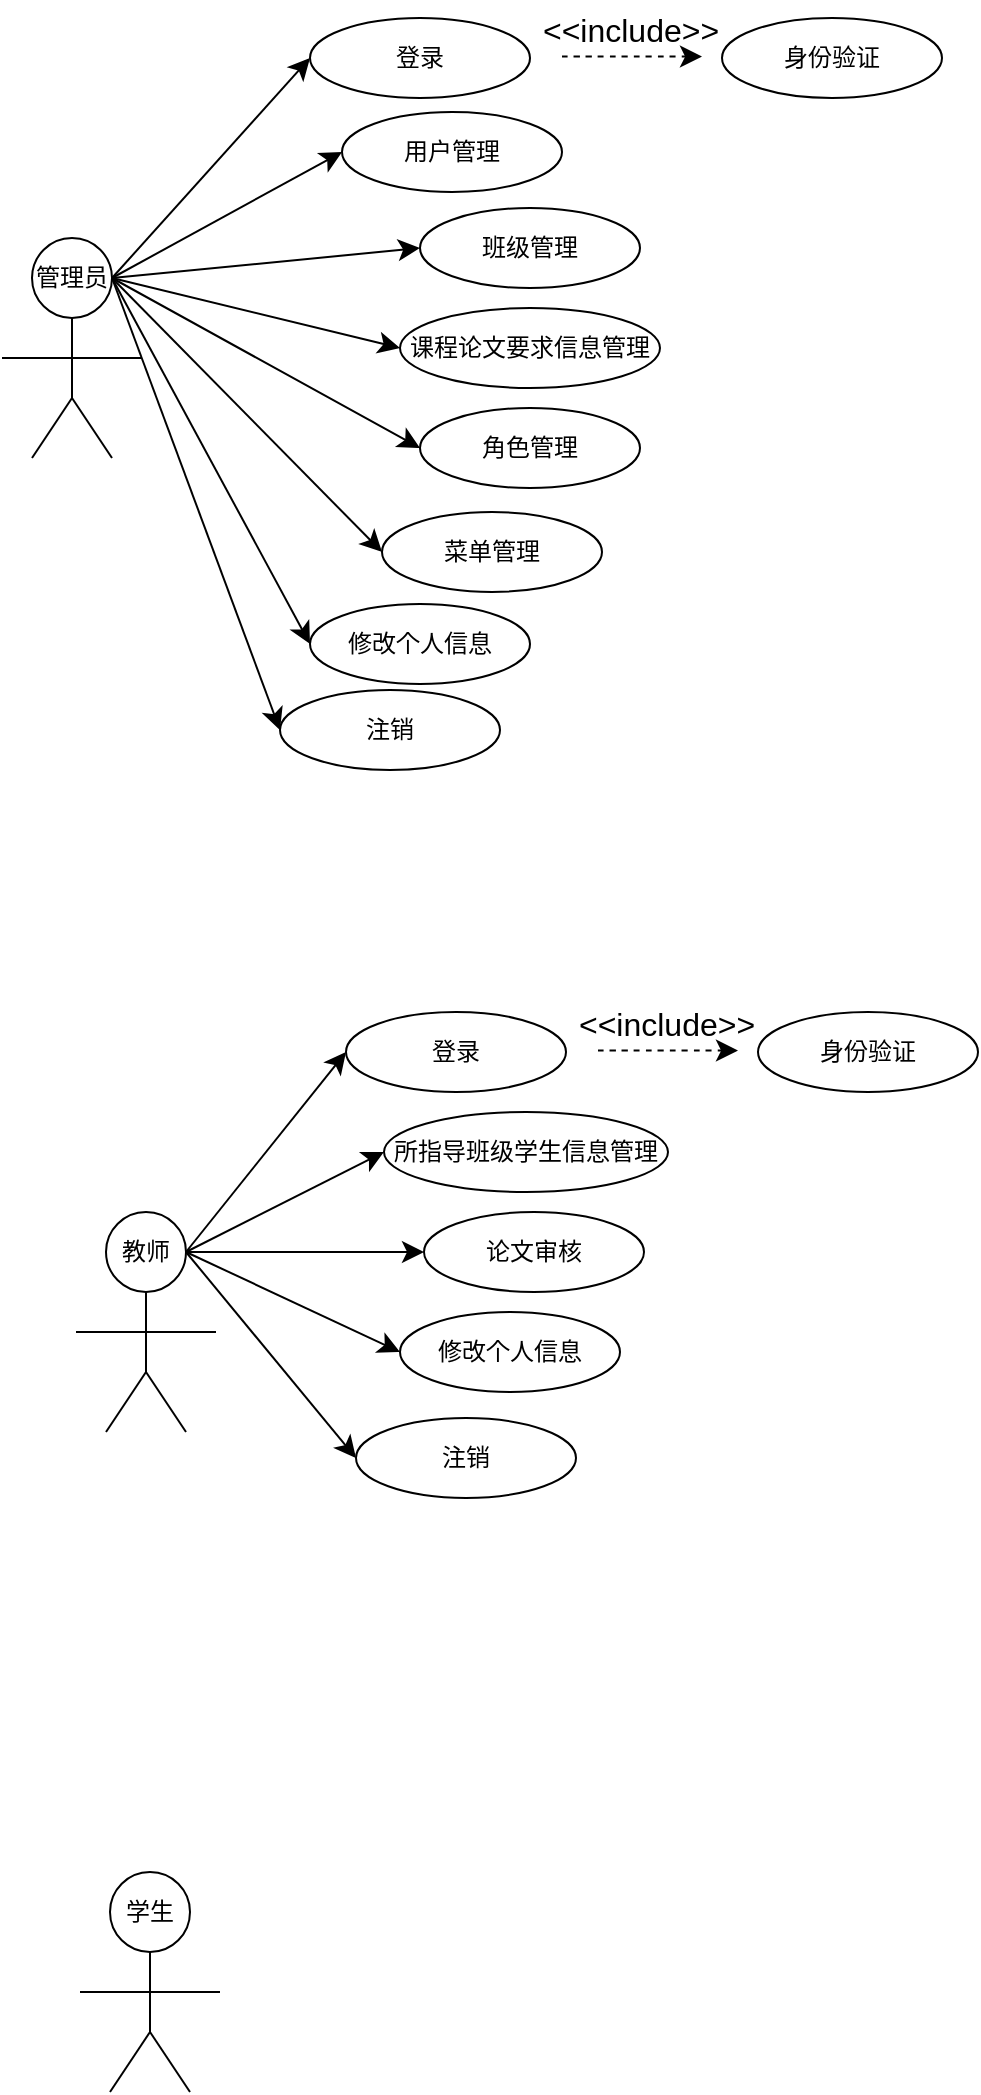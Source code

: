 <mxfile version="24.2.7" type="github">
  <diagram name="第 1 页" id="UQFz4RQ5BdOQuQtkXWNA">
    <mxGraphModel dx="747" dy="476" grid="0" gridSize="10" guides="0" tooltips="1" connect="1" arrows="1" fold="1" page="0" pageScale="1" pageWidth="827" pageHeight="1169" math="0" shadow="0">
      <root>
        <mxCell id="0" />
        <mxCell id="1" parent="0" />
        <mxCell id="vQjdyIGuHmJ7jAZlMQCY-8" value="" style="group" vertex="1" connectable="0" parent="1">
          <mxGeometry x="113" y="302" width="70" height="110" as="geometry" />
        </mxCell>
        <mxCell id="vQjdyIGuHmJ7jAZlMQCY-1" value="管理员" style="ellipse;whiteSpace=wrap;html=1;aspect=fixed;" vertex="1" parent="vQjdyIGuHmJ7jAZlMQCY-8">
          <mxGeometry x="15" width="40" height="40" as="geometry" />
        </mxCell>
        <mxCell id="vQjdyIGuHmJ7jAZlMQCY-2" value="" style="endArrow=none;html=1;rounded=0;fontSize=12;startSize=8;endSize=8;curved=1;" edge="1" parent="vQjdyIGuHmJ7jAZlMQCY-8">
          <mxGeometry width="50" height="50" relative="1" as="geometry">
            <mxPoint y="60" as="sourcePoint" />
            <mxPoint x="70" y="60" as="targetPoint" />
          </mxGeometry>
        </mxCell>
        <mxCell id="vQjdyIGuHmJ7jAZlMQCY-5" value="" style="endArrow=none;html=1;rounded=0;fontSize=12;startSize=8;endSize=8;curved=1;entryX=0.5;entryY=1;entryDx=0;entryDy=0;" edge="1" parent="vQjdyIGuHmJ7jAZlMQCY-8" target="vQjdyIGuHmJ7jAZlMQCY-1">
          <mxGeometry width="50" height="50" relative="1" as="geometry">
            <mxPoint x="35" y="80" as="sourcePoint" />
            <mxPoint x="85" y="70" as="targetPoint" />
          </mxGeometry>
        </mxCell>
        <mxCell id="vQjdyIGuHmJ7jAZlMQCY-6" value="" style="endArrow=none;html=1;rounded=0;fontSize=12;startSize=8;endSize=8;curved=1;" edge="1" parent="vQjdyIGuHmJ7jAZlMQCY-8">
          <mxGeometry width="50" height="50" relative="1" as="geometry">
            <mxPoint x="15" y="110" as="sourcePoint" />
            <mxPoint x="35" y="80" as="targetPoint" />
          </mxGeometry>
        </mxCell>
        <mxCell id="vQjdyIGuHmJ7jAZlMQCY-7" value="" style="endArrow=none;html=1;rounded=0;fontSize=12;startSize=8;endSize=8;curved=1;" edge="1" parent="vQjdyIGuHmJ7jAZlMQCY-8">
          <mxGeometry width="50" height="50" relative="1" as="geometry">
            <mxPoint x="55" y="110" as="sourcePoint" />
            <mxPoint x="35" y="80" as="targetPoint" />
          </mxGeometry>
        </mxCell>
        <mxCell id="vQjdyIGuHmJ7jAZlMQCY-9" value="" style="group" vertex="1" connectable="0" parent="1">
          <mxGeometry x="150" y="789" width="70" height="110" as="geometry" />
        </mxCell>
        <mxCell id="vQjdyIGuHmJ7jAZlMQCY-10" value="教师" style="ellipse;whiteSpace=wrap;html=1;aspect=fixed;" vertex="1" parent="vQjdyIGuHmJ7jAZlMQCY-9">
          <mxGeometry x="15" width="40" height="40" as="geometry" />
        </mxCell>
        <mxCell id="vQjdyIGuHmJ7jAZlMQCY-11" value="" style="endArrow=none;html=1;rounded=0;fontSize=12;startSize=8;endSize=8;curved=1;" edge="1" parent="vQjdyIGuHmJ7jAZlMQCY-9">
          <mxGeometry width="50" height="50" relative="1" as="geometry">
            <mxPoint y="60" as="sourcePoint" />
            <mxPoint x="70" y="60" as="targetPoint" />
          </mxGeometry>
        </mxCell>
        <mxCell id="vQjdyIGuHmJ7jAZlMQCY-12" value="" style="endArrow=none;html=1;rounded=0;fontSize=12;startSize=8;endSize=8;curved=1;entryX=0.5;entryY=1;entryDx=0;entryDy=0;" edge="1" parent="vQjdyIGuHmJ7jAZlMQCY-9" target="vQjdyIGuHmJ7jAZlMQCY-10">
          <mxGeometry width="50" height="50" relative="1" as="geometry">
            <mxPoint x="35" y="80" as="sourcePoint" />
            <mxPoint x="85" y="70" as="targetPoint" />
          </mxGeometry>
        </mxCell>
        <mxCell id="vQjdyIGuHmJ7jAZlMQCY-13" value="" style="endArrow=none;html=1;rounded=0;fontSize=12;startSize=8;endSize=8;curved=1;" edge="1" parent="vQjdyIGuHmJ7jAZlMQCY-9">
          <mxGeometry width="50" height="50" relative="1" as="geometry">
            <mxPoint x="15" y="110" as="sourcePoint" />
            <mxPoint x="35" y="80" as="targetPoint" />
          </mxGeometry>
        </mxCell>
        <mxCell id="vQjdyIGuHmJ7jAZlMQCY-14" value="" style="endArrow=none;html=1;rounded=0;fontSize=12;startSize=8;endSize=8;curved=1;" edge="1" parent="vQjdyIGuHmJ7jAZlMQCY-9">
          <mxGeometry width="50" height="50" relative="1" as="geometry">
            <mxPoint x="55" y="110" as="sourcePoint" />
            <mxPoint x="35" y="80" as="targetPoint" />
          </mxGeometry>
        </mxCell>
        <mxCell id="vQjdyIGuHmJ7jAZlMQCY-21" value="" style="group" vertex="1" connectable="0" parent="1">
          <mxGeometry x="152" y="1119" width="70" height="110" as="geometry" />
        </mxCell>
        <mxCell id="vQjdyIGuHmJ7jAZlMQCY-22" value="学生" style="ellipse;whiteSpace=wrap;html=1;aspect=fixed;" vertex="1" parent="vQjdyIGuHmJ7jAZlMQCY-21">
          <mxGeometry x="15" width="40" height="40" as="geometry" />
        </mxCell>
        <mxCell id="vQjdyIGuHmJ7jAZlMQCY-23" value="" style="endArrow=none;html=1;rounded=0;fontSize=12;startSize=8;endSize=8;curved=1;" edge="1" parent="vQjdyIGuHmJ7jAZlMQCY-21">
          <mxGeometry width="50" height="50" relative="1" as="geometry">
            <mxPoint y="60" as="sourcePoint" />
            <mxPoint x="70" y="60" as="targetPoint" />
          </mxGeometry>
        </mxCell>
        <mxCell id="vQjdyIGuHmJ7jAZlMQCY-24" value="" style="endArrow=none;html=1;rounded=0;fontSize=12;startSize=8;endSize=8;curved=1;entryX=0.5;entryY=1;entryDx=0;entryDy=0;" edge="1" parent="vQjdyIGuHmJ7jAZlMQCY-21" target="vQjdyIGuHmJ7jAZlMQCY-22">
          <mxGeometry width="50" height="50" relative="1" as="geometry">
            <mxPoint x="35" y="80" as="sourcePoint" />
            <mxPoint x="85" y="70" as="targetPoint" />
          </mxGeometry>
        </mxCell>
        <mxCell id="vQjdyIGuHmJ7jAZlMQCY-25" value="" style="endArrow=none;html=1;rounded=0;fontSize=12;startSize=8;endSize=8;curved=1;" edge="1" parent="vQjdyIGuHmJ7jAZlMQCY-21">
          <mxGeometry width="50" height="50" relative="1" as="geometry">
            <mxPoint x="15" y="110" as="sourcePoint" />
            <mxPoint x="35" y="80" as="targetPoint" />
          </mxGeometry>
        </mxCell>
        <mxCell id="vQjdyIGuHmJ7jAZlMQCY-26" value="" style="endArrow=none;html=1;rounded=0;fontSize=12;startSize=8;endSize=8;curved=1;" edge="1" parent="vQjdyIGuHmJ7jAZlMQCY-21">
          <mxGeometry width="50" height="50" relative="1" as="geometry">
            <mxPoint x="55" y="110" as="sourcePoint" />
            <mxPoint x="35" y="80" as="targetPoint" />
          </mxGeometry>
        </mxCell>
        <mxCell id="vQjdyIGuHmJ7jAZlMQCY-28" value="用户管理" style="ellipse;whiteSpace=wrap;html=1;" vertex="1" parent="1">
          <mxGeometry x="283" y="239" width="110" height="40" as="geometry" />
        </mxCell>
        <mxCell id="vQjdyIGuHmJ7jAZlMQCY-29" style="edgeStyle=none;curved=1;rounded=0;orthogonalLoop=1;jettySize=auto;html=1;exitX=1;exitY=0.5;exitDx=0;exitDy=0;entryX=0;entryY=0.5;entryDx=0;entryDy=0;fontSize=12;startSize=8;endSize=8;" edge="1" parent="1" source="vQjdyIGuHmJ7jAZlMQCY-1" target="vQjdyIGuHmJ7jAZlMQCY-28">
          <mxGeometry relative="1" as="geometry" />
        </mxCell>
        <mxCell id="vQjdyIGuHmJ7jAZlMQCY-31" value="班级管理" style="ellipse;whiteSpace=wrap;html=1;" vertex="1" parent="1">
          <mxGeometry x="322" y="287" width="110" height="40" as="geometry" />
        </mxCell>
        <mxCell id="vQjdyIGuHmJ7jAZlMQCY-30" style="edgeStyle=none;curved=1;rounded=0;orthogonalLoop=1;jettySize=auto;html=1;exitX=1;exitY=0.5;exitDx=0;exitDy=0;fontSize=12;startSize=8;endSize=8;entryX=0;entryY=0.5;entryDx=0;entryDy=0;" edge="1" parent="1" source="vQjdyIGuHmJ7jAZlMQCY-1" target="vQjdyIGuHmJ7jAZlMQCY-31">
          <mxGeometry relative="1" as="geometry">
            <mxPoint x="278" y="322.0" as="targetPoint" />
          </mxGeometry>
        </mxCell>
        <mxCell id="vQjdyIGuHmJ7jAZlMQCY-32" value="课程论文要求信息管理" style="ellipse;whiteSpace=wrap;html=1;" vertex="1" parent="1">
          <mxGeometry x="312" y="337" width="130" height="40" as="geometry" />
        </mxCell>
        <mxCell id="vQjdyIGuHmJ7jAZlMQCY-33" style="edgeStyle=none;curved=1;rounded=0;orthogonalLoop=1;jettySize=auto;html=1;exitX=1;exitY=0.5;exitDx=0;exitDy=0;entryX=0;entryY=0.5;entryDx=0;entryDy=0;fontSize=12;startSize=8;endSize=8;" edge="1" parent="1" source="vQjdyIGuHmJ7jAZlMQCY-1" target="vQjdyIGuHmJ7jAZlMQCY-32">
          <mxGeometry relative="1" as="geometry" />
        </mxCell>
        <mxCell id="vQjdyIGuHmJ7jAZlMQCY-34" value="角色管理" style="ellipse;whiteSpace=wrap;html=1;" vertex="1" parent="1">
          <mxGeometry x="322" y="387" width="110" height="40" as="geometry" />
        </mxCell>
        <mxCell id="vQjdyIGuHmJ7jAZlMQCY-35" style="edgeStyle=none;curved=1;rounded=0;orthogonalLoop=1;jettySize=auto;html=1;exitX=1;exitY=0.5;exitDx=0;exitDy=0;entryX=0;entryY=0.5;entryDx=0;entryDy=0;fontSize=12;startSize=8;endSize=8;" edge="1" parent="1" source="vQjdyIGuHmJ7jAZlMQCY-1" target="vQjdyIGuHmJ7jAZlMQCY-34">
          <mxGeometry relative="1" as="geometry" />
        </mxCell>
        <mxCell id="vQjdyIGuHmJ7jAZlMQCY-36" value="菜单管理" style="ellipse;whiteSpace=wrap;html=1;" vertex="1" parent="1">
          <mxGeometry x="303" y="439" width="110" height="40" as="geometry" />
        </mxCell>
        <mxCell id="vQjdyIGuHmJ7jAZlMQCY-37" style="edgeStyle=none;curved=1;rounded=0;orthogonalLoop=1;jettySize=auto;html=1;exitX=1;exitY=0.5;exitDx=0;exitDy=0;entryX=0;entryY=0.5;entryDx=0;entryDy=0;fontSize=12;startSize=8;endSize=8;" edge="1" parent="1" source="vQjdyIGuHmJ7jAZlMQCY-1" target="vQjdyIGuHmJ7jAZlMQCY-36">
          <mxGeometry relative="1" as="geometry" />
        </mxCell>
        <mxCell id="vQjdyIGuHmJ7jAZlMQCY-38" value="登录" style="ellipse;whiteSpace=wrap;html=1;" vertex="1" parent="1">
          <mxGeometry x="267" y="192" width="110" height="40" as="geometry" />
        </mxCell>
        <mxCell id="vQjdyIGuHmJ7jAZlMQCY-40" style="edgeStyle=none;curved=1;rounded=0;orthogonalLoop=1;jettySize=auto;html=1;exitX=1;exitY=0.5;exitDx=0;exitDy=0;entryX=0;entryY=0.5;entryDx=0;entryDy=0;fontSize=12;startSize=8;endSize=8;" edge="1" parent="1" source="vQjdyIGuHmJ7jAZlMQCY-1" target="vQjdyIGuHmJ7jAZlMQCY-38">
          <mxGeometry relative="1" as="geometry" />
        </mxCell>
        <mxCell id="vQjdyIGuHmJ7jAZlMQCY-43" value="" style="endArrow=classic;html=1;rounded=0;fontSize=12;startSize=8;endSize=8;curved=1;dashed=1;" edge="1" parent="1">
          <mxGeometry width="50" height="50" relative="1" as="geometry">
            <mxPoint x="393" y="211.29" as="sourcePoint" />
            <mxPoint x="463" y="211.29" as="targetPoint" />
          </mxGeometry>
        </mxCell>
        <mxCell id="vQjdyIGuHmJ7jAZlMQCY-44" value="身份验证" style="ellipse;whiteSpace=wrap;html=1;" vertex="1" parent="1">
          <mxGeometry x="473" y="192" width="110" height="40" as="geometry" />
        </mxCell>
        <mxCell id="vQjdyIGuHmJ7jAZlMQCY-45" value="&amp;lt;&amp;lt;include&amp;gt;&amp;gt;" style="text;html=1;align=center;verticalAlign=middle;resizable=0;points=[];autosize=1;strokeColor=none;fillColor=none;fontSize=16;" vertex="1" parent="1">
          <mxGeometry x="372" y="183" width="110" height="30" as="geometry" />
        </mxCell>
        <mxCell id="vQjdyIGuHmJ7jAZlMQCY-46" value="修改个人信息" style="ellipse;whiteSpace=wrap;html=1;" vertex="1" parent="1">
          <mxGeometry x="267" y="485" width="110" height="40" as="geometry" />
        </mxCell>
        <mxCell id="vQjdyIGuHmJ7jAZlMQCY-47" style="edgeStyle=none;curved=1;rounded=0;orthogonalLoop=1;jettySize=auto;html=1;exitX=1;exitY=0.5;exitDx=0;exitDy=0;entryX=0;entryY=0.5;entryDx=0;entryDy=0;fontSize=12;startSize=8;endSize=8;" edge="1" parent="1" source="vQjdyIGuHmJ7jAZlMQCY-1" target="vQjdyIGuHmJ7jAZlMQCY-46">
          <mxGeometry relative="1" as="geometry" />
        </mxCell>
        <mxCell id="vQjdyIGuHmJ7jAZlMQCY-48" value="登录" style="ellipse;whiteSpace=wrap;html=1;" vertex="1" parent="1">
          <mxGeometry x="285" y="689" width="110" height="40" as="geometry" />
        </mxCell>
        <mxCell id="vQjdyIGuHmJ7jAZlMQCY-49" value="" style="endArrow=classic;html=1;rounded=0;fontSize=12;startSize=8;endSize=8;curved=1;dashed=1;" edge="1" parent="1">
          <mxGeometry width="50" height="50" relative="1" as="geometry">
            <mxPoint x="411" y="708.29" as="sourcePoint" />
            <mxPoint x="481" y="708.29" as="targetPoint" />
          </mxGeometry>
        </mxCell>
        <mxCell id="vQjdyIGuHmJ7jAZlMQCY-50" value="身份验证" style="ellipse;whiteSpace=wrap;html=1;" vertex="1" parent="1">
          <mxGeometry x="491" y="689" width="110" height="40" as="geometry" />
        </mxCell>
        <mxCell id="vQjdyIGuHmJ7jAZlMQCY-51" value="&amp;lt;&amp;lt;include&amp;gt;&amp;gt;" style="text;html=1;align=center;verticalAlign=middle;resizable=0;points=[];autosize=1;strokeColor=none;fillColor=none;fontSize=16;" vertex="1" parent="1">
          <mxGeometry x="390" y="680" width="110" height="30" as="geometry" />
        </mxCell>
        <mxCell id="vQjdyIGuHmJ7jAZlMQCY-52" style="edgeStyle=none;curved=1;rounded=0;orthogonalLoop=1;jettySize=auto;html=1;exitX=1;exitY=0.5;exitDx=0;exitDy=0;entryX=0;entryY=0.5;entryDx=0;entryDy=0;fontSize=12;startSize=8;endSize=8;" edge="1" parent="1" source="vQjdyIGuHmJ7jAZlMQCY-10" target="vQjdyIGuHmJ7jAZlMQCY-48">
          <mxGeometry relative="1" as="geometry" />
        </mxCell>
        <mxCell id="vQjdyIGuHmJ7jAZlMQCY-53" value="所指导班级学生信息管理" style="ellipse;whiteSpace=wrap;html=1;" vertex="1" parent="1">
          <mxGeometry x="304" y="739" width="142" height="40" as="geometry" />
        </mxCell>
        <mxCell id="vQjdyIGuHmJ7jAZlMQCY-54" style="edgeStyle=none;curved=1;rounded=0;orthogonalLoop=1;jettySize=auto;html=1;exitX=1;exitY=0.5;exitDx=0;exitDy=0;entryX=0;entryY=0.5;entryDx=0;entryDy=0;fontSize=12;startSize=8;endSize=8;" edge="1" parent="1" source="vQjdyIGuHmJ7jAZlMQCY-10" target="vQjdyIGuHmJ7jAZlMQCY-53">
          <mxGeometry relative="1" as="geometry" />
        </mxCell>
        <mxCell id="vQjdyIGuHmJ7jAZlMQCY-55" value="论文审核" style="ellipse;whiteSpace=wrap;html=1;" vertex="1" parent="1">
          <mxGeometry x="324" y="789" width="110" height="40" as="geometry" />
        </mxCell>
        <mxCell id="vQjdyIGuHmJ7jAZlMQCY-56" style="edgeStyle=none;curved=1;rounded=0;orthogonalLoop=1;jettySize=auto;html=1;exitX=1;exitY=0.5;exitDx=0;exitDy=0;entryX=0;entryY=0.5;entryDx=0;entryDy=0;fontSize=12;startSize=8;endSize=8;" edge="1" parent="1" source="vQjdyIGuHmJ7jAZlMQCY-10" target="vQjdyIGuHmJ7jAZlMQCY-55">
          <mxGeometry relative="1" as="geometry" />
        </mxCell>
        <mxCell id="vQjdyIGuHmJ7jAZlMQCY-57" value="修改个人信息" style="ellipse;whiteSpace=wrap;html=1;" vertex="1" parent="1">
          <mxGeometry x="312" y="839" width="110" height="40" as="geometry" />
        </mxCell>
        <mxCell id="vQjdyIGuHmJ7jAZlMQCY-58" style="edgeStyle=none;curved=1;rounded=0;orthogonalLoop=1;jettySize=auto;html=1;exitX=1;exitY=0.5;exitDx=0;exitDy=0;entryX=0;entryY=0.5;entryDx=0;entryDy=0;fontSize=12;startSize=8;endSize=8;" edge="1" parent="1" source="vQjdyIGuHmJ7jAZlMQCY-10" target="vQjdyIGuHmJ7jAZlMQCY-57">
          <mxGeometry relative="1" as="geometry" />
        </mxCell>
        <mxCell id="vQjdyIGuHmJ7jAZlMQCY-59" value="注销" style="ellipse;whiteSpace=wrap;html=1;" vertex="1" parent="1">
          <mxGeometry x="252" y="528" width="110" height="40" as="geometry" />
        </mxCell>
        <mxCell id="vQjdyIGuHmJ7jAZlMQCY-60" style="edgeStyle=none;curved=1;rounded=0;orthogonalLoop=1;jettySize=auto;html=1;exitX=1;exitY=0.5;exitDx=0;exitDy=0;entryX=0;entryY=0.5;entryDx=0;entryDy=0;fontSize=12;startSize=8;endSize=8;" edge="1" parent="1" source="vQjdyIGuHmJ7jAZlMQCY-1" target="vQjdyIGuHmJ7jAZlMQCY-59">
          <mxGeometry relative="1" as="geometry" />
        </mxCell>
        <mxCell id="vQjdyIGuHmJ7jAZlMQCY-61" value="注销" style="ellipse;whiteSpace=wrap;html=1;" vertex="1" parent="1">
          <mxGeometry x="290" y="892" width="110" height="40" as="geometry" />
        </mxCell>
        <mxCell id="vQjdyIGuHmJ7jAZlMQCY-62" style="edgeStyle=none;curved=1;rounded=0;orthogonalLoop=1;jettySize=auto;html=1;exitX=1;exitY=0.5;exitDx=0;exitDy=0;entryX=0;entryY=0.5;entryDx=0;entryDy=0;fontSize=12;startSize=8;endSize=8;" edge="1" parent="1" source="vQjdyIGuHmJ7jAZlMQCY-10" target="vQjdyIGuHmJ7jAZlMQCY-61">
          <mxGeometry relative="1" as="geometry" />
        </mxCell>
      </root>
    </mxGraphModel>
  </diagram>
</mxfile>
